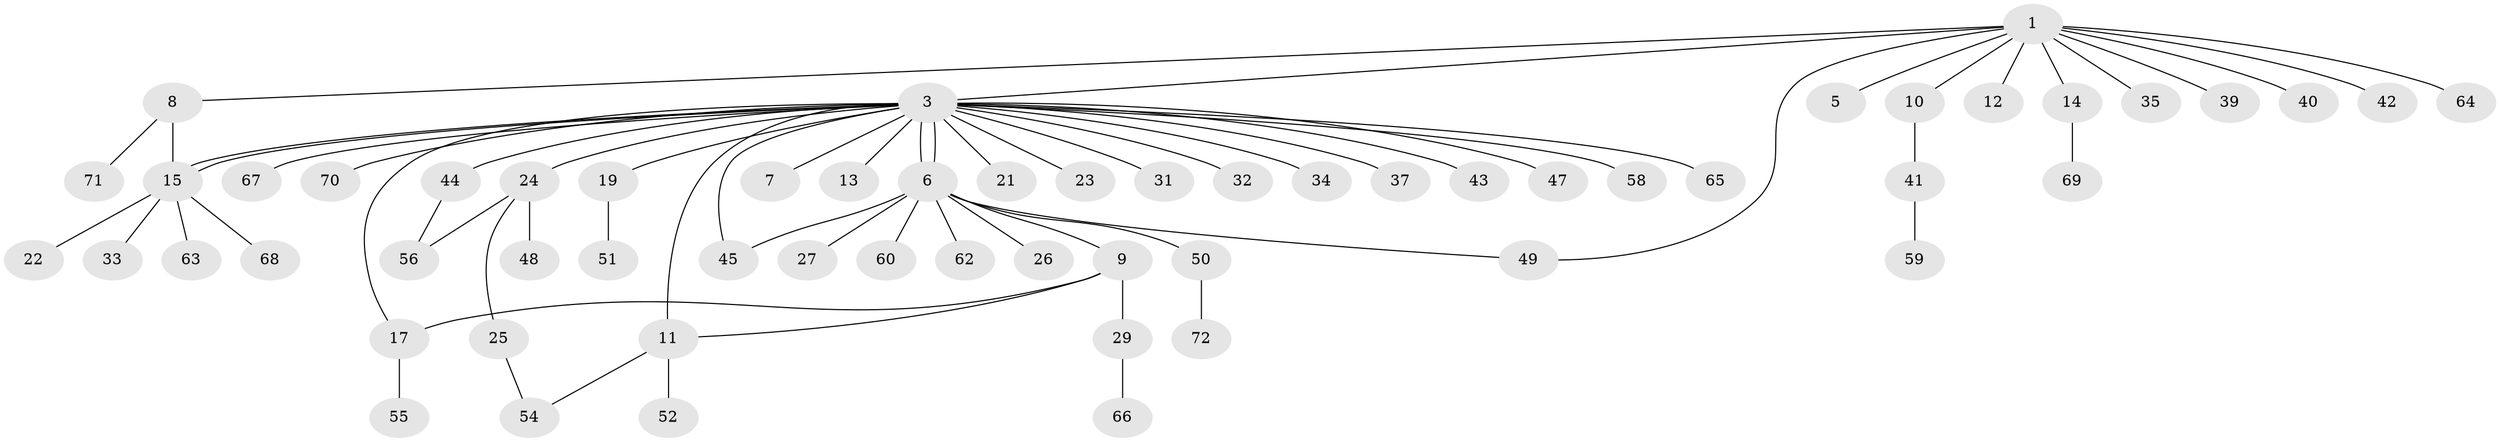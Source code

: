 // original degree distribution, {5: 0.04054054054054054, 9: 0.02702702702702703, 25: 0.013513513513513514, 4: 0.02702702702702703, 1: 0.5945945945945946, 2: 0.16216216216216217, 7: 0.013513513513513514, 3: 0.12162162162162163}
// Generated by graph-tools (version 1.1) at 2025/11/02/27/25 16:11:09]
// undirected, 59 vertices, 67 edges
graph export_dot {
graph [start="1"]
  node [color=gray90,style=filled];
  1 [super="+2"];
  3 [super="+4"];
  5;
  6 [super="+30"];
  7;
  8 [super="+16"];
  9 [super="+20"];
  10;
  11 [super="+18"];
  12;
  13;
  14;
  15 [super="+38"];
  17;
  19 [super="+57"];
  21;
  22;
  23;
  24 [super="+28"];
  25 [super="+73"];
  26 [super="+36"];
  27;
  29;
  31;
  32;
  33;
  34;
  35 [super="+46"];
  37;
  39;
  40;
  41 [super="+74"];
  42;
  43;
  44 [super="+61"];
  45;
  47;
  48;
  49;
  50 [super="+53"];
  51;
  52;
  54;
  55;
  56;
  58;
  59;
  60;
  62;
  63;
  64;
  65;
  66;
  67;
  68;
  69;
  70;
  71;
  72;
  1 -- 5;
  1 -- 39;
  1 -- 40;
  1 -- 42;
  1 -- 64;
  1 -- 3;
  1 -- 35;
  1 -- 8;
  1 -- 10;
  1 -- 12;
  1 -- 14;
  1 -- 49;
  3 -- 6 [weight=2];
  3 -- 6;
  3 -- 7;
  3 -- 13;
  3 -- 15;
  3 -- 15;
  3 -- 17;
  3 -- 21;
  3 -- 23;
  3 -- 24;
  3 -- 31;
  3 -- 32;
  3 -- 34;
  3 -- 37;
  3 -- 43;
  3 -- 44;
  3 -- 58;
  3 -- 65;
  3 -- 67;
  3 -- 70;
  3 -- 19;
  3 -- 45;
  3 -- 47;
  3 -- 11;
  6 -- 9;
  6 -- 26;
  6 -- 27;
  6 -- 49;
  6 -- 50;
  6 -- 60;
  6 -- 62;
  6 -- 45;
  8 -- 71;
  8 -- 15;
  9 -- 11;
  9 -- 17;
  9 -- 29;
  10 -- 41;
  11 -- 52;
  11 -- 54;
  14 -- 69;
  15 -- 22;
  15 -- 33;
  15 -- 63;
  15 -- 68;
  17 -- 55;
  19 -- 51;
  24 -- 25;
  24 -- 48;
  24 -- 56;
  25 -- 54;
  29 -- 66;
  41 -- 59;
  44 -- 56;
  50 -- 72;
}
